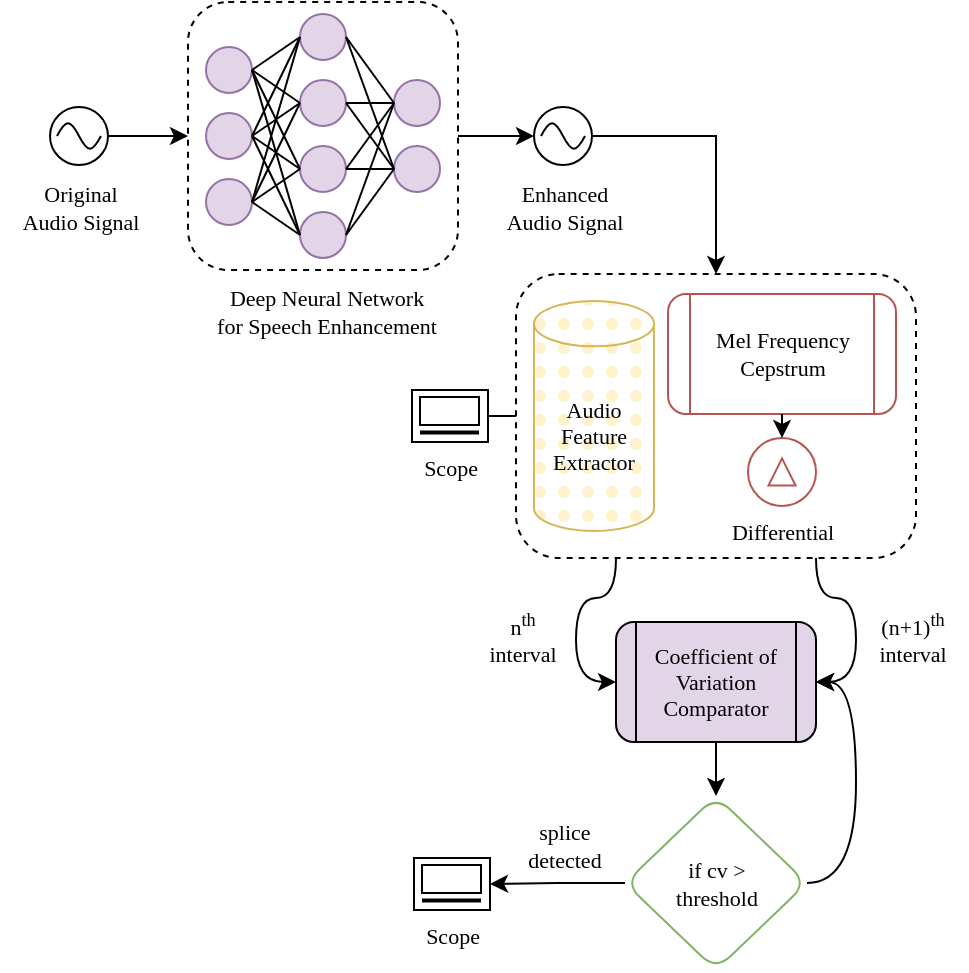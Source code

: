 <mxfile version="20.3.0" type="device"><diagram id="rivJ_dS__4BnoexKCaFK" name="Page-1"><mxGraphModel dx="769" dy="468" grid="0" gridSize="10" guides="1" tooltips="1" connect="1" arrows="1" fold="1" page="1" pageScale="1" pageWidth="850" pageHeight="1100" math="0" shadow="0"><root><mxCell id="0"/><mxCell id="1" parent="0"/><mxCell id="DMoRP28aePnUoMxMKrwv-10" value="" style="group;fontFamily=Bahnschrift;fontSize=11;" parent="1" vertex="1" connectable="0"><mxGeometry x="200" y="307.5" width="29" height="29" as="geometry"/></mxCell><mxCell id="DMoRP28aePnUoMxMKrwv-7" value="" style="pointerEvents=1;verticalLabelPosition=bottom;shadow=0;dashed=0;align=center;html=1;verticalAlign=top;shape=mxgraph.electrical.waveforms.sine_wave;fillColor=none;fontFamily=Bahnschrift;fontSize=11;" parent="DMoRP28aePnUoMxMKrwv-10" vertex="1"><mxGeometry x="3.5" y="6" width="22" height="17" as="geometry"/></mxCell><mxCell id="DMoRP28aePnUoMxMKrwv-9" value="" style="ellipse;whiteSpace=wrap;html=1;aspect=fixed;fillColor=none;fontFamily=Bahnschrift;fontSize=11;" parent="DMoRP28aePnUoMxMKrwv-10" vertex="1"><mxGeometry width="29" height="29" as="geometry"/></mxCell><mxCell id="DMoRP28aePnUoMxMKrwv-11" value="Original&lt;br style=&quot;font-size: 11px;&quot;&gt;Audio Signal" style="text;html=1;align=center;verticalAlign=middle;resizable=0;points=[];autosize=1;strokeColor=none;fillColor=none;fontFamily=Bahnschrift;fontSize=11;" parent="1" vertex="1"><mxGeometry x="175" y="338.5" width="80" height="38" as="geometry"/></mxCell><mxCell id="DMoRP28aePnUoMxMKrwv-12" value="Deep Neural Network&lt;br style=&quot;font-size: 11px;&quot;&gt;for Speech Enhancement" style="text;html=1;align=center;verticalAlign=middle;resizable=0;points=[];autosize=1;strokeColor=none;fillColor=none;fontFamily=Bahnschrift;fontSize=11;" parent="1" vertex="1"><mxGeometry x="267" y="391" width="141" height="38" as="geometry"/></mxCell><mxCell id="DMoRP28aePnUoMxMKrwv-19" value="" style="group;fontFamily=Bahnschrift;fontSize=11;" parent="1" vertex="1" connectable="0"><mxGeometry x="269" y="255" width="135" height="134" as="geometry"/></mxCell><mxCell id="DMoRP28aePnUoMxMKrwv-16" value="" style="rounded=1;whiteSpace=wrap;html=1;fillColor=none;strokeColor=default;dashed=1;fontFamily=Bahnschrift;fontSize=11;" parent="DMoRP28aePnUoMxMKrwv-19" vertex="1"><mxGeometry width="135" height="134" as="geometry"/></mxCell><mxCell id="DMoRP28aePnUoMxMKrwv-18" value="" style="group;fontFamily=Bahnschrift;fontSize=11;" parent="DMoRP28aePnUoMxMKrwv-19" vertex="1" connectable="0"><mxGeometry x="9" y="6" width="117" height="122" as="geometry"/></mxCell><mxCell id="p_fDI8cy7s3FntmOVwsC-1" value="" style="ellipse;whiteSpace=wrap;html=1;aspect=fixed;fillColor=#e1d5e7;strokeColor=#9673a6;fontFamily=Bahnschrift;fontSize=11;container=0;" parent="DMoRP28aePnUoMxMKrwv-18" vertex="1"><mxGeometry y="16.5" width="23" height="23" as="geometry"/></mxCell><mxCell id="p_fDI8cy7s3FntmOVwsC-4" value="" style="ellipse;whiteSpace=wrap;html=1;aspect=fixed;fillColor=#e1d5e7;strokeColor=#9673a6;fontFamily=Bahnschrift;fontSize=11;container=0;" parent="DMoRP28aePnUoMxMKrwv-18" vertex="1"><mxGeometry y="49.5" width="23" height="23" as="geometry"/></mxCell><mxCell id="p_fDI8cy7s3FntmOVwsC-5" value="" style="ellipse;whiteSpace=wrap;html=1;aspect=fixed;fillColor=#e1d5e7;strokeColor=#9673a6;fontFamily=Bahnschrift;fontSize=11;container=0;" parent="DMoRP28aePnUoMxMKrwv-18" vertex="1"><mxGeometry y="82.5" width="23" height="23" as="geometry"/></mxCell><mxCell id="p_fDI8cy7s3FntmOVwsC-6" value="" style="ellipse;whiteSpace=wrap;html=1;aspect=fixed;fillColor=#e1d5e7;strokeColor=#9673a6;fontFamily=Bahnschrift;fontSize=11;container=0;" parent="DMoRP28aePnUoMxMKrwv-18" vertex="1"><mxGeometry x="47" width="23" height="23" as="geometry"/></mxCell><mxCell id="p_fDI8cy7s3FntmOVwsC-16" style="rounded=0;orthogonalLoop=1;jettySize=auto;html=1;exitX=1;exitY=0.5;exitDx=0;exitDy=0;entryX=0;entryY=0.5;entryDx=0;entryDy=0;endArrow=none;endFill=0;fontFamily=Bahnschrift;fontSize=11;" parent="DMoRP28aePnUoMxMKrwv-18" source="p_fDI8cy7s3FntmOVwsC-1" target="p_fDI8cy7s3FntmOVwsC-6" edge="1"><mxGeometry relative="1" as="geometry"/></mxCell><mxCell id="p_fDI8cy7s3FntmOVwsC-20" style="edgeStyle=none;rounded=0;orthogonalLoop=1;jettySize=auto;html=1;exitX=1;exitY=0.5;exitDx=0;exitDy=0;entryX=0;entryY=0.5;entryDx=0;entryDy=0;endArrow=none;endFill=0;fontFamily=Bahnschrift;fontSize=11;" parent="DMoRP28aePnUoMxMKrwv-18" source="p_fDI8cy7s3FntmOVwsC-4" target="p_fDI8cy7s3FntmOVwsC-6" edge="1"><mxGeometry relative="1" as="geometry"/></mxCell><mxCell id="p_fDI8cy7s3FntmOVwsC-27" style="edgeStyle=none;rounded=0;orthogonalLoop=1;jettySize=auto;html=1;exitX=1;exitY=0.5;exitDx=0;exitDy=0;entryX=0;entryY=0.5;entryDx=0;entryDy=0;endArrow=none;endFill=0;fontFamily=Bahnschrift;fontSize=11;" parent="DMoRP28aePnUoMxMKrwv-18" source="p_fDI8cy7s3FntmOVwsC-5" target="p_fDI8cy7s3FntmOVwsC-6" edge="1"><mxGeometry relative="1" as="geometry"/></mxCell><mxCell id="p_fDI8cy7s3FntmOVwsC-7" value="" style="ellipse;whiteSpace=wrap;html=1;aspect=fixed;fillColor=#e1d5e7;strokeColor=#9673a6;fontFamily=Bahnschrift;fontSize=11;container=0;" parent="DMoRP28aePnUoMxMKrwv-18" vertex="1"><mxGeometry x="47" y="33" width="23" height="23" as="geometry"/></mxCell><mxCell id="p_fDI8cy7s3FntmOVwsC-21" style="edgeStyle=none;rounded=0;orthogonalLoop=1;jettySize=auto;html=1;exitX=1;exitY=0.5;exitDx=0;exitDy=0;entryX=0;entryY=0.5;entryDx=0;entryDy=0;endArrow=none;endFill=0;fontFamily=Bahnschrift;fontSize=11;" parent="DMoRP28aePnUoMxMKrwv-18" source="p_fDI8cy7s3FntmOVwsC-1" target="p_fDI8cy7s3FntmOVwsC-7" edge="1"><mxGeometry relative="1" as="geometry"/></mxCell><mxCell id="p_fDI8cy7s3FntmOVwsC-24" style="edgeStyle=none;rounded=0;orthogonalLoop=1;jettySize=auto;html=1;exitX=1;exitY=0.5;exitDx=0;exitDy=0;entryX=0;entryY=0.5;entryDx=0;entryDy=0;endArrow=none;endFill=0;fontFamily=Bahnschrift;fontSize=11;" parent="DMoRP28aePnUoMxMKrwv-18" source="p_fDI8cy7s3FntmOVwsC-4" target="p_fDI8cy7s3FntmOVwsC-7" edge="1"><mxGeometry relative="1" as="geometry"/></mxCell><mxCell id="p_fDI8cy7s3FntmOVwsC-28" style="edgeStyle=none;rounded=0;orthogonalLoop=1;jettySize=auto;html=1;exitX=1;exitY=0.5;exitDx=0;exitDy=0;entryX=0;entryY=0.5;entryDx=0;entryDy=0;endArrow=none;endFill=0;fontFamily=Bahnschrift;fontSize=11;" parent="DMoRP28aePnUoMxMKrwv-18" source="p_fDI8cy7s3FntmOVwsC-5" target="p_fDI8cy7s3FntmOVwsC-7" edge="1"><mxGeometry relative="1" as="geometry"/></mxCell><mxCell id="p_fDI8cy7s3FntmOVwsC-8" value="" style="ellipse;whiteSpace=wrap;html=1;aspect=fixed;fillColor=#e1d5e7;strokeColor=#9673a6;fontFamily=Bahnschrift;fontSize=11;container=0;" parent="DMoRP28aePnUoMxMKrwv-18" vertex="1"><mxGeometry x="47" y="66" width="23" height="23" as="geometry"/></mxCell><mxCell id="p_fDI8cy7s3FntmOVwsC-22" style="edgeStyle=none;rounded=0;orthogonalLoop=1;jettySize=auto;html=1;exitX=1;exitY=0.5;exitDx=0;exitDy=0;entryX=0;entryY=0.5;entryDx=0;entryDy=0;endArrow=none;endFill=0;fontFamily=Bahnschrift;fontSize=11;" parent="DMoRP28aePnUoMxMKrwv-18" source="p_fDI8cy7s3FntmOVwsC-1" target="p_fDI8cy7s3FntmOVwsC-8" edge="1"><mxGeometry relative="1" as="geometry"/></mxCell><mxCell id="p_fDI8cy7s3FntmOVwsC-25" style="edgeStyle=none;rounded=0;orthogonalLoop=1;jettySize=auto;html=1;exitX=1;exitY=0.5;exitDx=0;exitDy=0;entryX=0;entryY=0.5;entryDx=0;entryDy=0;endArrow=none;endFill=0;fontFamily=Bahnschrift;fontSize=11;" parent="DMoRP28aePnUoMxMKrwv-18" source="p_fDI8cy7s3FntmOVwsC-4" target="p_fDI8cy7s3FntmOVwsC-8" edge="1"><mxGeometry relative="1" as="geometry"/></mxCell><mxCell id="p_fDI8cy7s3FntmOVwsC-29" style="edgeStyle=none;rounded=0;orthogonalLoop=1;jettySize=auto;html=1;exitX=1;exitY=0.5;exitDx=0;exitDy=0;entryX=0;entryY=0.5;entryDx=0;entryDy=0;endArrow=none;endFill=0;fontFamily=Bahnschrift;fontSize=11;" parent="DMoRP28aePnUoMxMKrwv-18" source="p_fDI8cy7s3FntmOVwsC-5" target="p_fDI8cy7s3FntmOVwsC-8" edge="1"><mxGeometry relative="1" as="geometry"/></mxCell><mxCell id="p_fDI8cy7s3FntmOVwsC-9" value="" style="ellipse;whiteSpace=wrap;html=1;aspect=fixed;fillColor=#e1d5e7;strokeColor=#9673a6;fontFamily=Bahnschrift;fontSize=11;container=0;" parent="DMoRP28aePnUoMxMKrwv-18" vertex="1"><mxGeometry x="47" y="99" width="23" height="23" as="geometry"/></mxCell><mxCell id="p_fDI8cy7s3FntmOVwsC-23" style="edgeStyle=none;rounded=0;orthogonalLoop=1;jettySize=auto;html=1;exitX=1;exitY=0.5;exitDx=0;exitDy=0;entryX=0;entryY=0.5;entryDx=0;entryDy=0;endArrow=none;endFill=0;fontFamily=Bahnschrift;fontSize=11;" parent="DMoRP28aePnUoMxMKrwv-18" source="p_fDI8cy7s3FntmOVwsC-1" target="p_fDI8cy7s3FntmOVwsC-9" edge="1"><mxGeometry relative="1" as="geometry"/></mxCell><mxCell id="p_fDI8cy7s3FntmOVwsC-26" style="edgeStyle=none;rounded=0;orthogonalLoop=1;jettySize=auto;html=1;exitX=1;exitY=0.5;exitDx=0;exitDy=0;entryX=0;entryY=0.5;entryDx=0;entryDy=0;endArrow=none;endFill=0;fontFamily=Bahnschrift;fontSize=11;" parent="DMoRP28aePnUoMxMKrwv-18" source="p_fDI8cy7s3FntmOVwsC-4" target="p_fDI8cy7s3FntmOVwsC-9" edge="1"><mxGeometry relative="1" as="geometry"/></mxCell><mxCell id="p_fDI8cy7s3FntmOVwsC-30" style="edgeStyle=none;rounded=0;orthogonalLoop=1;jettySize=auto;html=1;exitX=1;exitY=0.5;exitDx=0;exitDy=0;entryX=0;entryY=0.5;entryDx=0;entryDy=0;endArrow=none;endFill=0;fontFamily=Bahnschrift;fontSize=11;" parent="DMoRP28aePnUoMxMKrwv-18" source="p_fDI8cy7s3FntmOVwsC-5" target="p_fDI8cy7s3FntmOVwsC-9" edge="1"><mxGeometry relative="1" as="geometry"/></mxCell><mxCell id="p_fDI8cy7s3FntmOVwsC-10" value="" style="ellipse;whiteSpace=wrap;html=1;aspect=fixed;fillColor=#e1d5e7;strokeColor=#9673a6;fontFamily=Bahnschrift;fontSize=11;container=0;" parent="DMoRP28aePnUoMxMKrwv-18" vertex="1"><mxGeometry x="94" y="33" width="23" height="23" as="geometry"/></mxCell><mxCell id="p_fDI8cy7s3FntmOVwsC-31" style="edgeStyle=none;rounded=0;orthogonalLoop=1;jettySize=auto;html=1;exitX=1;exitY=0.5;exitDx=0;exitDy=0;entryX=0;entryY=0.5;entryDx=0;entryDy=0;endArrow=none;endFill=0;fontFamily=Bahnschrift;fontSize=11;" parent="DMoRP28aePnUoMxMKrwv-18" source="p_fDI8cy7s3FntmOVwsC-6" target="p_fDI8cy7s3FntmOVwsC-10" edge="1"><mxGeometry relative="1" as="geometry"/></mxCell><mxCell id="p_fDI8cy7s3FntmOVwsC-32" style="edgeStyle=none;rounded=0;orthogonalLoop=1;jettySize=auto;html=1;exitX=1;exitY=0.5;exitDx=0;exitDy=0;entryX=0;entryY=0.5;entryDx=0;entryDy=0;endArrow=none;endFill=0;fontFamily=Bahnschrift;fontSize=11;" parent="DMoRP28aePnUoMxMKrwv-18" source="p_fDI8cy7s3FntmOVwsC-7" target="p_fDI8cy7s3FntmOVwsC-10" edge="1"><mxGeometry relative="1" as="geometry"/></mxCell><mxCell id="p_fDI8cy7s3FntmOVwsC-33" style="edgeStyle=none;rounded=0;orthogonalLoop=1;jettySize=auto;html=1;exitX=1;exitY=0.5;exitDx=0;exitDy=0;entryX=0;entryY=0.5;entryDx=0;entryDy=0;endArrow=none;endFill=0;fontFamily=Bahnschrift;fontSize=11;" parent="DMoRP28aePnUoMxMKrwv-18" source="p_fDI8cy7s3FntmOVwsC-8" target="p_fDI8cy7s3FntmOVwsC-10" edge="1"><mxGeometry relative="1" as="geometry"/></mxCell><mxCell id="p_fDI8cy7s3FntmOVwsC-34" style="edgeStyle=none;rounded=0;orthogonalLoop=1;jettySize=auto;html=1;exitX=1;exitY=0.5;exitDx=0;exitDy=0;entryX=0;entryY=0.5;entryDx=0;entryDy=0;endArrow=none;endFill=0;fontFamily=Bahnschrift;fontSize=11;" parent="DMoRP28aePnUoMxMKrwv-18" source="p_fDI8cy7s3FntmOVwsC-9" target="p_fDI8cy7s3FntmOVwsC-10" edge="1"><mxGeometry relative="1" as="geometry"/></mxCell><mxCell id="p_fDI8cy7s3FntmOVwsC-11" value="" style="ellipse;whiteSpace=wrap;html=1;aspect=fixed;fillColor=#e1d5e7;strokeColor=#9673a6;fontFamily=Bahnschrift;fontSize=11;container=0;" parent="DMoRP28aePnUoMxMKrwv-18" vertex="1"><mxGeometry x="94" y="66" width="23" height="23" as="geometry"/></mxCell><mxCell id="p_fDI8cy7s3FntmOVwsC-35" style="edgeStyle=none;rounded=0;orthogonalLoop=1;jettySize=auto;html=1;exitX=1;exitY=0.5;exitDx=0;exitDy=0;entryX=0;entryY=0.5;entryDx=0;entryDy=0;endArrow=none;endFill=0;fontFamily=Bahnschrift;fontSize=11;" parent="DMoRP28aePnUoMxMKrwv-18" source="p_fDI8cy7s3FntmOVwsC-6" target="p_fDI8cy7s3FntmOVwsC-11" edge="1"><mxGeometry relative="1" as="geometry"/></mxCell><mxCell id="p_fDI8cy7s3FntmOVwsC-36" style="edgeStyle=none;rounded=0;orthogonalLoop=1;jettySize=auto;html=1;exitX=1;exitY=0.5;exitDx=0;exitDy=0;entryX=0;entryY=0.5;entryDx=0;entryDy=0;endArrow=none;endFill=0;fontFamily=Bahnschrift;fontSize=11;" parent="DMoRP28aePnUoMxMKrwv-18" source="p_fDI8cy7s3FntmOVwsC-7" target="p_fDI8cy7s3FntmOVwsC-11" edge="1"><mxGeometry relative="1" as="geometry"/></mxCell><mxCell id="p_fDI8cy7s3FntmOVwsC-37" style="edgeStyle=none;rounded=0;orthogonalLoop=1;jettySize=auto;html=1;exitX=1;exitY=0.5;exitDx=0;exitDy=0;entryX=0;entryY=0.5;entryDx=0;entryDy=0;endArrow=none;endFill=0;fontFamily=Bahnschrift;fontSize=11;" parent="DMoRP28aePnUoMxMKrwv-18" source="p_fDI8cy7s3FntmOVwsC-8" target="p_fDI8cy7s3FntmOVwsC-11" edge="1"><mxGeometry relative="1" as="geometry"/></mxCell><mxCell id="p_fDI8cy7s3FntmOVwsC-38" style="edgeStyle=none;rounded=0;orthogonalLoop=1;jettySize=auto;html=1;exitX=1;exitY=0.5;exitDx=0;exitDy=0;entryX=0;entryY=0.5;entryDx=0;entryDy=0;endArrow=none;endFill=0;fontFamily=Bahnschrift;fontSize=11;" parent="DMoRP28aePnUoMxMKrwv-18" source="p_fDI8cy7s3FntmOVwsC-9" target="p_fDI8cy7s3FntmOVwsC-11" edge="1"><mxGeometry relative="1" as="geometry"/></mxCell><mxCell id="DMoRP28aePnUoMxMKrwv-20" style="edgeStyle=orthogonalEdgeStyle;rounded=0;orthogonalLoop=1;jettySize=auto;html=1;entryX=0;entryY=0.5;entryDx=0;entryDy=0;fontFamily=Bahnschrift;fontSize=11;" parent="1" source="DMoRP28aePnUoMxMKrwv-9" target="DMoRP28aePnUoMxMKrwv-16" edge="1"><mxGeometry relative="1" as="geometry"/></mxCell><mxCell id="DMoRP28aePnUoMxMKrwv-21" value="" style="group;fontFamily=Bahnschrift;fontSize=11;" parent="1" vertex="1" connectable="0"><mxGeometry x="442" y="307.5" width="29" height="29" as="geometry"/></mxCell><mxCell id="DMoRP28aePnUoMxMKrwv-22" value="" style="pointerEvents=1;verticalLabelPosition=bottom;shadow=0;dashed=0;align=center;html=1;verticalAlign=top;shape=mxgraph.electrical.waveforms.sine_wave;fillColor=none;fontFamily=Bahnschrift;fontSize=11;" parent="DMoRP28aePnUoMxMKrwv-21" vertex="1"><mxGeometry x="3.5" y="6" width="22" height="17" as="geometry"/></mxCell><mxCell id="DMoRP28aePnUoMxMKrwv-23" value="" style="ellipse;whiteSpace=wrap;html=1;aspect=fixed;fillColor=none;fontFamily=Bahnschrift;fontSize=11;" parent="DMoRP28aePnUoMxMKrwv-21" vertex="1"><mxGeometry width="29" height="29" as="geometry"/></mxCell><mxCell id="DMoRP28aePnUoMxMKrwv-24" style="edgeStyle=orthogonalEdgeStyle;rounded=0;orthogonalLoop=1;jettySize=auto;html=1;exitX=1;exitY=0.5;exitDx=0;exitDy=0;fontFamily=Bahnschrift;fontSize=11;" parent="1" source="DMoRP28aePnUoMxMKrwv-16" target="DMoRP28aePnUoMxMKrwv-23" edge="1"><mxGeometry relative="1" as="geometry"/></mxCell><mxCell id="DMoRP28aePnUoMxMKrwv-25" value="Enhanced &lt;br style=&quot;font-size: 11px;&quot;&gt;Audio Signal" style="text;html=1;align=center;verticalAlign=middle;resizable=0;points=[];autosize=1;strokeColor=none;fillColor=none;fontFamily=Bahnschrift;fontSize=11;" parent="1" vertex="1"><mxGeometry x="416.5" y="338.5" width="80" height="38" as="geometry"/></mxCell><mxCell id="DMoRP28aePnUoMxMKrwv-42" style="edgeStyle=orthogonalEdgeStyle;rounded=0;orthogonalLoop=1;jettySize=auto;html=1;exitX=1;exitY=0.5;exitDx=0;exitDy=0;entryX=0.5;entryY=0;entryDx=0;entryDy=0;fontFamily=Bahnschrift;fontSize=11;" parent="1" source="DMoRP28aePnUoMxMKrwv-23" target="DMoRP28aePnUoMxMKrwv-40" edge="1"><mxGeometry relative="1" as="geometry"/></mxCell><mxCell id="DMoRP28aePnUoMxMKrwv-50" style="edgeStyle=orthogonalEdgeStyle;rounded=0;orthogonalLoop=1;jettySize=auto;html=1;exitX=0.75;exitY=1;exitDx=0;exitDy=0;entryX=1;entryY=0.5;entryDx=0;entryDy=0;fontFamily=Bahnschrift;fontSize=11;curved=1;" parent="1" source="DMoRP28aePnUoMxMKrwv-40" target="DMoRP28aePnUoMxMKrwv-45" edge="1"><mxGeometry relative="1" as="geometry"><Array as="points"><mxPoint x="583" y="553"/><mxPoint x="603" y="553"/><mxPoint x="603" y="595"/></Array></mxGeometry></mxCell><mxCell id="DMoRP28aePnUoMxMKrwv-51" style="edgeStyle=orthogonalEdgeStyle;rounded=0;orthogonalLoop=1;jettySize=auto;html=1;exitX=0.25;exitY=1;exitDx=0;exitDy=0;entryX=0;entryY=0.5;entryDx=0;entryDy=0;fontFamily=Bahnschrift;fontSize=11;curved=1;" parent="1" source="DMoRP28aePnUoMxMKrwv-40" target="DMoRP28aePnUoMxMKrwv-45" edge="1"><mxGeometry relative="1" as="geometry"/></mxCell><mxCell id="kWK4gltpyjdrjQPHAuuF-1" style="edgeStyle=orthogonalEdgeStyle;rounded=0;orthogonalLoop=1;jettySize=auto;html=1;exitX=0;exitY=0.5;exitDx=0;exitDy=0;entryX=1;entryY=0.5;entryDx=0;entryDy=0;strokeColor=default;endArrow=none;endFill=0;" edge="1" parent="1" source="DMoRP28aePnUoMxMKrwv-40" target="p_fDI8cy7s3FntmOVwsC-75"><mxGeometry relative="1" as="geometry"/></mxCell><mxCell id="DMoRP28aePnUoMxMKrwv-40" value="" style="rounded=1;whiteSpace=wrap;html=1;strokeColor=default;fillColor=none;gradientColor=none;dashed=1;fontFamily=Bahnschrift;fontSize=11;" parent="1" vertex="1"><mxGeometry x="433" y="391" width="200" height="142" as="geometry"/></mxCell><mxCell id="DMoRP28aePnUoMxMKrwv-31" value="Audio&lt;br style=&quot;font-size: 11px;&quot;&gt;Feature&lt;br style=&quot;font-size: 11px;&quot;&gt;Extractor" style="shape=cylinder3;whiteSpace=wrap;html=1;boundedLbl=1;backgroundOutline=1;size=11.333;rounded=1;strokeColor=#d6b656;fillColor=#fff2cc;fontFamily=Bahnschrift;fontSize=11;labelBorderColor=none;labelBackgroundColor=none;shadow=0;sketch=0;gradientColor=none;fillStyle=dots;" parent="1" vertex="1"><mxGeometry x="442" y="404.5" width="60" height="115" as="geometry"/></mxCell><mxCell id="DMoRP28aePnUoMxMKrwv-36" value="Mel Frequency&lt;br style=&quot;font-size: 11px;&quot;&gt;Cepstrum" style="shape=process;whiteSpace=wrap;html=1;backgroundOutline=1;rounded=1;fillColor=none;strokeColor=#b85450;fontFamily=Bahnschrift;fontSize=11;" parent="1" vertex="1"><mxGeometry x="509" y="401" width="114" height="60" as="geometry"/></mxCell><mxCell id="DMoRP28aePnUoMxMKrwv-38" value="" style="verticalLabelPosition=bottom;shadow=0;dashed=0;align=center;html=1;verticalAlign=top;shape=mxgraph.electrical.abstract.delta;rounded=1;strokeColor=#b85450;fillColor=none;direction=east;fontFamily=Bahnschrift;fontSize=11;" parent="1" vertex="1"><mxGeometry x="549" y="473" width="34" height="34" as="geometry"/></mxCell><mxCell id="DMoRP28aePnUoMxMKrwv-39" style="edgeStyle=orthogonalEdgeStyle;rounded=0;orthogonalLoop=1;jettySize=auto;html=1;exitX=0.5;exitY=1;exitDx=0;exitDy=0;entryX=0.5;entryY=0;entryDx=0;entryDy=0;entryPerimeter=0;fontFamily=Bahnschrift;fontSize=11;" parent="1" source="DMoRP28aePnUoMxMKrwv-36" target="DMoRP28aePnUoMxMKrwv-38" edge="1"><mxGeometry relative="1" as="geometry"/></mxCell><mxCell id="DMoRP28aePnUoMxMKrwv-44" value="Differential" style="text;html=1;align=center;verticalAlign=middle;resizable=0;points=[];autosize=1;strokeColor=none;fillColor=none;fontSize=11;fontFamily=Bahnschrift;" parent="1" vertex="1"><mxGeometry x="529.5" y="507" width="73" height="25" as="geometry"/></mxCell><mxCell id="DMoRP28aePnUoMxMKrwv-56" style="rounded=0;orthogonalLoop=1;jettySize=auto;html=1;exitX=0.5;exitY=1;exitDx=0;exitDy=0;entryX=0.5;entryY=0;entryDx=0;entryDy=0;fontFamily=Bahnschrift;fontSize=11;" parent="1" source="DMoRP28aePnUoMxMKrwv-45" target="DMoRP28aePnUoMxMKrwv-54" edge="1"><mxGeometry relative="1" as="geometry"/></mxCell><mxCell id="DMoRP28aePnUoMxMKrwv-45" value="Coefficient of Variation&lt;br&gt;Comparator" style="shape=process;whiteSpace=wrap;html=1;backgroundOutline=1;rounded=1;shadow=0;labelBackgroundColor=none;labelBorderColor=none;sketch=0;fillStyle=auto;strokeColor=default;fontFamily=Bahnschrift;fontSize=11;fillColor=#e1d5e7;glass=0;" parent="1" vertex="1"><mxGeometry x="483" y="565" width="100" height="60" as="geometry"/></mxCell><mxCell id="DMoRP28aePnUoMxMKrwv-52" value="n&lt;sup&gt;th&lt;br&gt;&lt;/sup&gt;interval" style="text;html=1;align=center;verticalAlign=middle;resizable=0;points=[];autosize=1;strokeColor=none;fillColor=none;fontSize=11;fontFamily=Bahnschrift;" parent="1" vertex="1"><mxGeometry x="408" y="552.5" width="56" height="41" as="geometry"/></mxCell><mxCell id="DMoRP28aePnUoMxMKrwv-53" value="(n+1)&lt;sup&gt;th&lt;br&gt;&lt;/sup&gt;interval" style="text;html=1;align=center;verticalAlign=middle;resizable=0;points=[];autosize=1;strokeColor=none;fillColor=none;fontSize=11;fontFamily=Bahnschrift;" parent="1" vertex="1"><mxGeometry x="602.5" y="552.5" width="56" height="41" as="geometry"/></mxCell><mxCell id="DMoRP28aePnUoMxMKrwv-67" style="edgeStyle=orthogonalEdgeStyle;rounded=0;orthogonalLoop=1;jettySize=auto;html=1;exitX=0;exitY=0.5;exitDx=0;exitDy=0;entryX=1;entryY=0.5;entryDx=0;entryDy=0;fontFamily=Bahnschrift;fontSize=11;" parent="1" source="DMoRP28aePnUoMxMKrwv-54" target="DMoRP28aePnUoMxMKrwv-62" edge="1"><mxGeometry relative="1" as="geometry"/></mxCell><mxCell id="DMoRP28aePnUoMxMKrwv-70" style="edgeStyle=orthogonalEdgeStyle;rounded=0;orthogonalLoop=1;jettySize=auto;html=1;exitX=1;exitY=0.5;exitDx=0;exitDy=0;entryX=1;entryY=0.5;entryDx=0;entryDy=0;fontFamily=Bahnschrift;fontSize=11;curved=1;" parent="1" source="DMoRP28aePnUoMxMKrwv-54" target="DMoRP28aePnUoMxMKrwv-45" edge="1"><mxGeometry relative="1" as="geometry"><Array as="points"><mxPoint x="603" y="696"/><mxPoint x="603" y="595"/></Array></mxGeometry></mxCell><mxCell id="DMoRP28aePnUoMxMKrwv-54" value="if cv &amp;gt;&lt;br&gt;threshold" style="rhombus;whiteSpace=wrap;html=1;rounded=1;shadow=0;glass=0;labelBackgroundColor=none;labelBorderColor=none;sketch=0;fillStyle=auto;strokeColor=#82b366;fontFamily=Bahnschrift;fontSize=11;fillColor=none;" parent="1" vertex="1"><mxGeometry x="487.5" y="652" width="91" height="87" as="geometry"/></mxCell><mxCell id="DMoRP28aePnUoMxMKrwv-59" value="" style="group" parent="1" vertex="1" connectable="0"><mxGeometry x="376" y="449" width="48" height="51" as="geometry"/></mxCell><mxCell id="DMoRP28aePnUoMxMKrwv-14" value="" style="group;fontFamily=Bahnschrift;fontSize=11;" parent="DMoRP28aePnUoMxMKrwv-59" vertex="1" connectable="0"><mxGeometry x="5" width="38" height="26" as="geometry"/></mxCell><mxCell id="p_fDI8cy7s3FntmOVwsC-75" value="" style="rounded=0;whiteSpace=wrap;html=1;fillColor=none;fontFamily=Bahnschrift;fontSize=11;container=0;" parent="DMoRP28aePnUoMxMKrwv-14" vertex="1"><mxGeometry width="38" height="26" as="geometry"/></mxCell><mxCell id="DMoRP28aePnUoMxMKrwv-13" value="" style="group;fontFamily=Bahnschrift;fontSize=11;" parent="DMoRP28aePnUoMxMKrwv-14" vertex="1" connectable="0"><mxGeometry x="4" y="3.5" width="29.5" height="21.5" as="geometry"/></mxCell><mxCell id="p_fDI8cy7s3FntmOVwsC-72" value="" style="line;strokeWidth=2;html=1;fillColor=none;fontFamily=Bahnschrift;fontSize=11;container=0;" parent="DMoRP28aePnUoMxMKrwv-13" vertex="1"><mxGeometry y="14" width="29.5" height="7.5" as="geometry"/></mxCell><mxCell id="p_fDI8cy7s3FntmOVwsC-79" value="" style="rounded=0;whiteSpace=wrap;html=1;fontFamily=Bahnschrift;fontSize=11;fillColor=default;gradientColor=none;" parent="DMoRP28aePnUoMxMKrwv-13" vertex="1"><mxGeometry width="29.5" height="14" as="geometry"/></mxCell><mxCell id="DMoRP28aePnUoMxMKrwv-43" value="Scope" style="text;html=1;align=center;verticalAlign=middle;resizable=0;points=[];autosize=1;strokeColor=none;fillColor=none;fontSize=11;fontFamily=Bahnschrift;" parent="DMoRP28aePnUoMxMKrwv-59" vertex="1"><mxGeometry y="26" width="48" height="25" as="geometry"/></mxCell><mxCell id="DMoRP28aePnUoMxMKrwv-60" value="" style="group" parent="1" vertex="1" connectable="0"><mxGeometry x="377" y="683" width="48" height="51" as="geometry"/></mxCell><mxCell id="DMoRP28aePnUoMxMKrwv-61" value="" style="group;fontFamily=Bahnschrift;fontSize=11;" parent="DMoRP28aePnUoMxMKrwv-60" vertex="1" connectable="0"><mxGeometry x="5" width="38" height="26" as="geometry"/></mxCell><mxCell id="DMoRP28aePnUoMxMKrwv-62" value="" style="rounded=0;whiteSpace=wrap;html=1;fillColor=none;fontFamily=Bahnschrift;fontSize=11;container=0;" parent="DMoRP28aePnUoMxMKrwv-61" vertex="1"><mxGeometry width="38" height="26" as="geometry"/></mxCell><mxCell id="DMoRP28aePnUoMxMKrwv-63" value="" style="group;fontFamily=Bahnschrift;fontSize=11;" parent="DMoRP28aePnUoMxMKrwv-61" vertex="1" connectable="0"><mxGeometry x="4" y="3.5" width="29.5" height="21.5" as="geometry"/></mxCell><mxCell id="DMoRP28aePnUoMxMKrwv-64" value="" style="line;strokeWidth=2;html=1;fillColor=none;fontFamily=Bahnschrift;fontSize=11;container=0;" parent="DMoRP28aePnUoMxMKrwv-63" vertex="1"><mxGeometry y="14" width="29.5" height="7.5" as="geometry"/></mxCell><mxCell id="DMoRP28aePnUoMxMKrwv-65" value="" style="rounded=0;whiteSpace=wrap;html=1;fontFamily=Bahnschrift;fontSize=11;fillColor=default;gradientColor=none;" parent="DMoRP28aePnUoMxMKrwv-63" vertex="1"><mxGeometry width="29.5" height="14" as="geometry"/></mxCell><mxCell id="DMoRP28aePnUoMxMKrwv-66" value="Scope" style="text;html=1;align=center;verticalAlign=middle;resizable=0;points=[];autosize=1;strokeColor=none;fillColor=none;fontSize=11;fontFamily=Bahnschrift;" parent="DMoRP28aePnUoMxMKrwv-60" vertex="1"><mxGeometry y="26" width="48" height="25" as="geometry"/></mxCell><mxCell id="DMoRP28aePnUoMxMKrwv-68" value="splice&lt;br&gt;detected" style="text;html=1;align=center;verticalAlign=middle;resizable=0;points=[];autosize=1;strokeColor=none;fillColor=none;fontSize=11;fontFamily=Bahnschrift;" parent="1" vertex="1"><mxGeometry x="426.5" y="658" width="60" height="38" as="geometry"/></mxCell></root></mxGraphModel></diagram></mxfile>